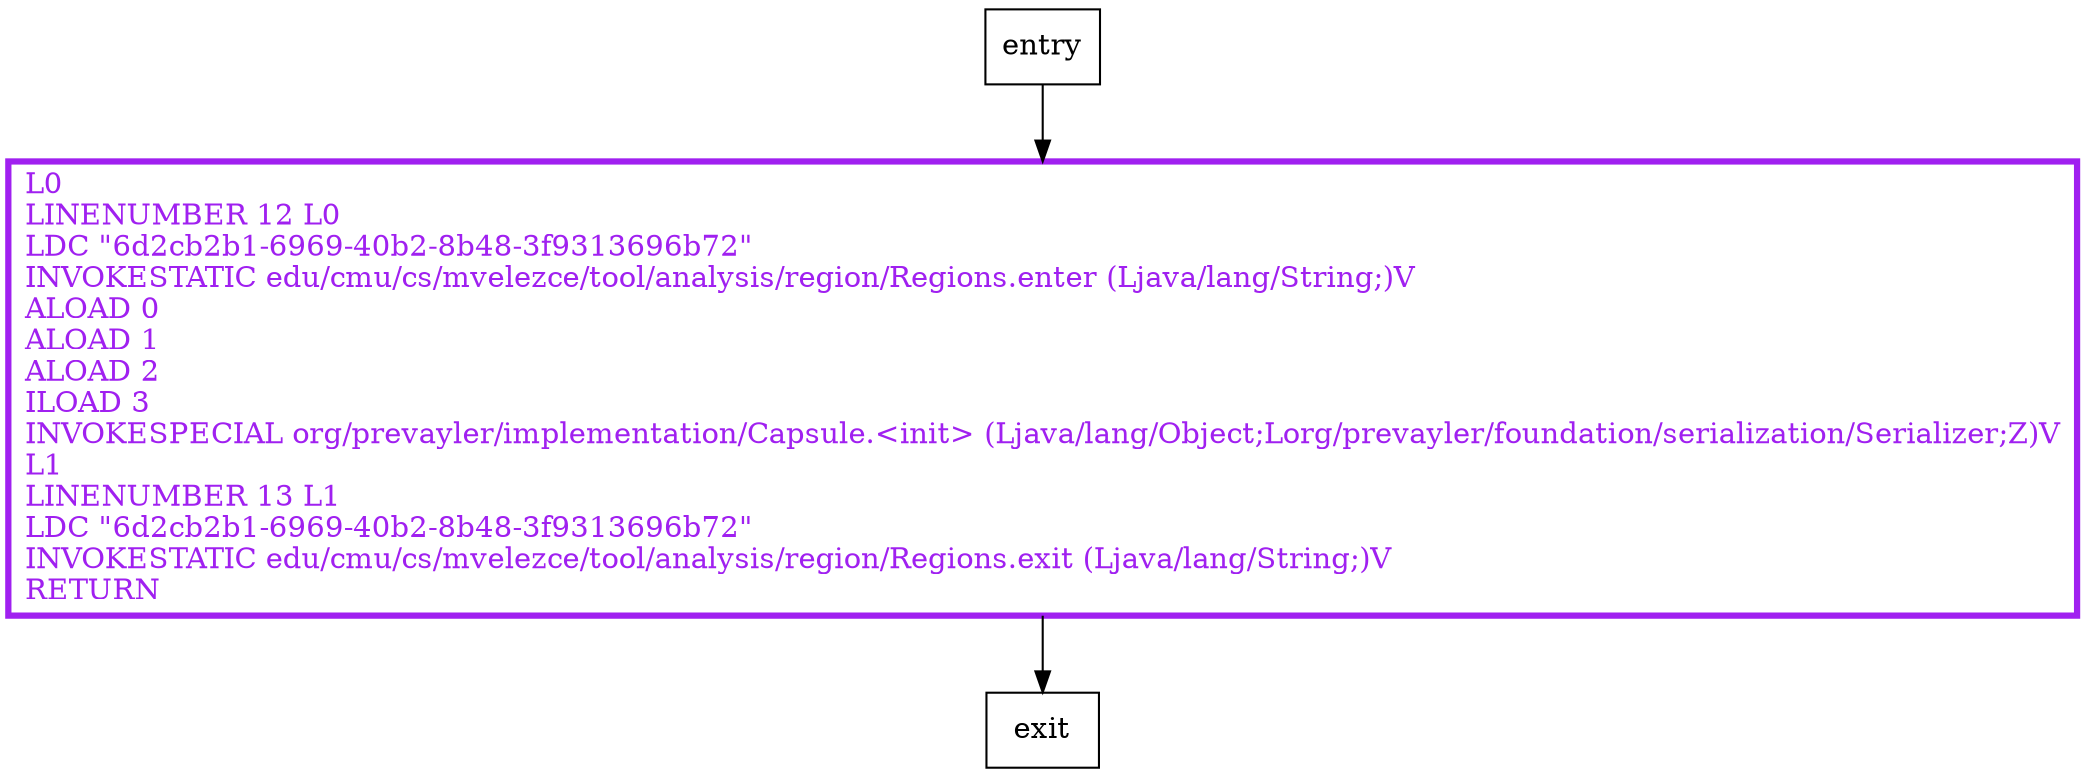 digraph <init> {
node [shape=record];
526417334 [label="L0\lLINENUMBER 12 L0\lLDC \"6d2cb2b1-6969-40b2-8b48-3f9313696b72\"\lINVOKESTATIC edu/cmu/cs/mvelezce/tool/analysis/region/Regions.enter (Ljava/lang/String;)V\lALOAD 0\lALOAD 1\lALOAD 2\lILOAD 3\lINVOKESPECIAL org/prevayler/implementation/Capsule.\<init\> (Ljava/lang/Object;Lorg/prevayler/foundation/serialization/Serializer;Z)V\lL1\lLINENUMBER 13 L1\lLDC \"6d2cb2b1-6969-40b2-8b48-3f9313696b72\"\lINVOKESTATIC edu/cmu/cs/mvelezce/tool/analysis/region/Regions.exit (Ljava/lang/String;)V\lRETURN\l"];
entry;
exit;
entry -> 526417334;
526417334 -> exit;
526417334[fontcolor="purple", penwidth=3, color="purple"];
}
